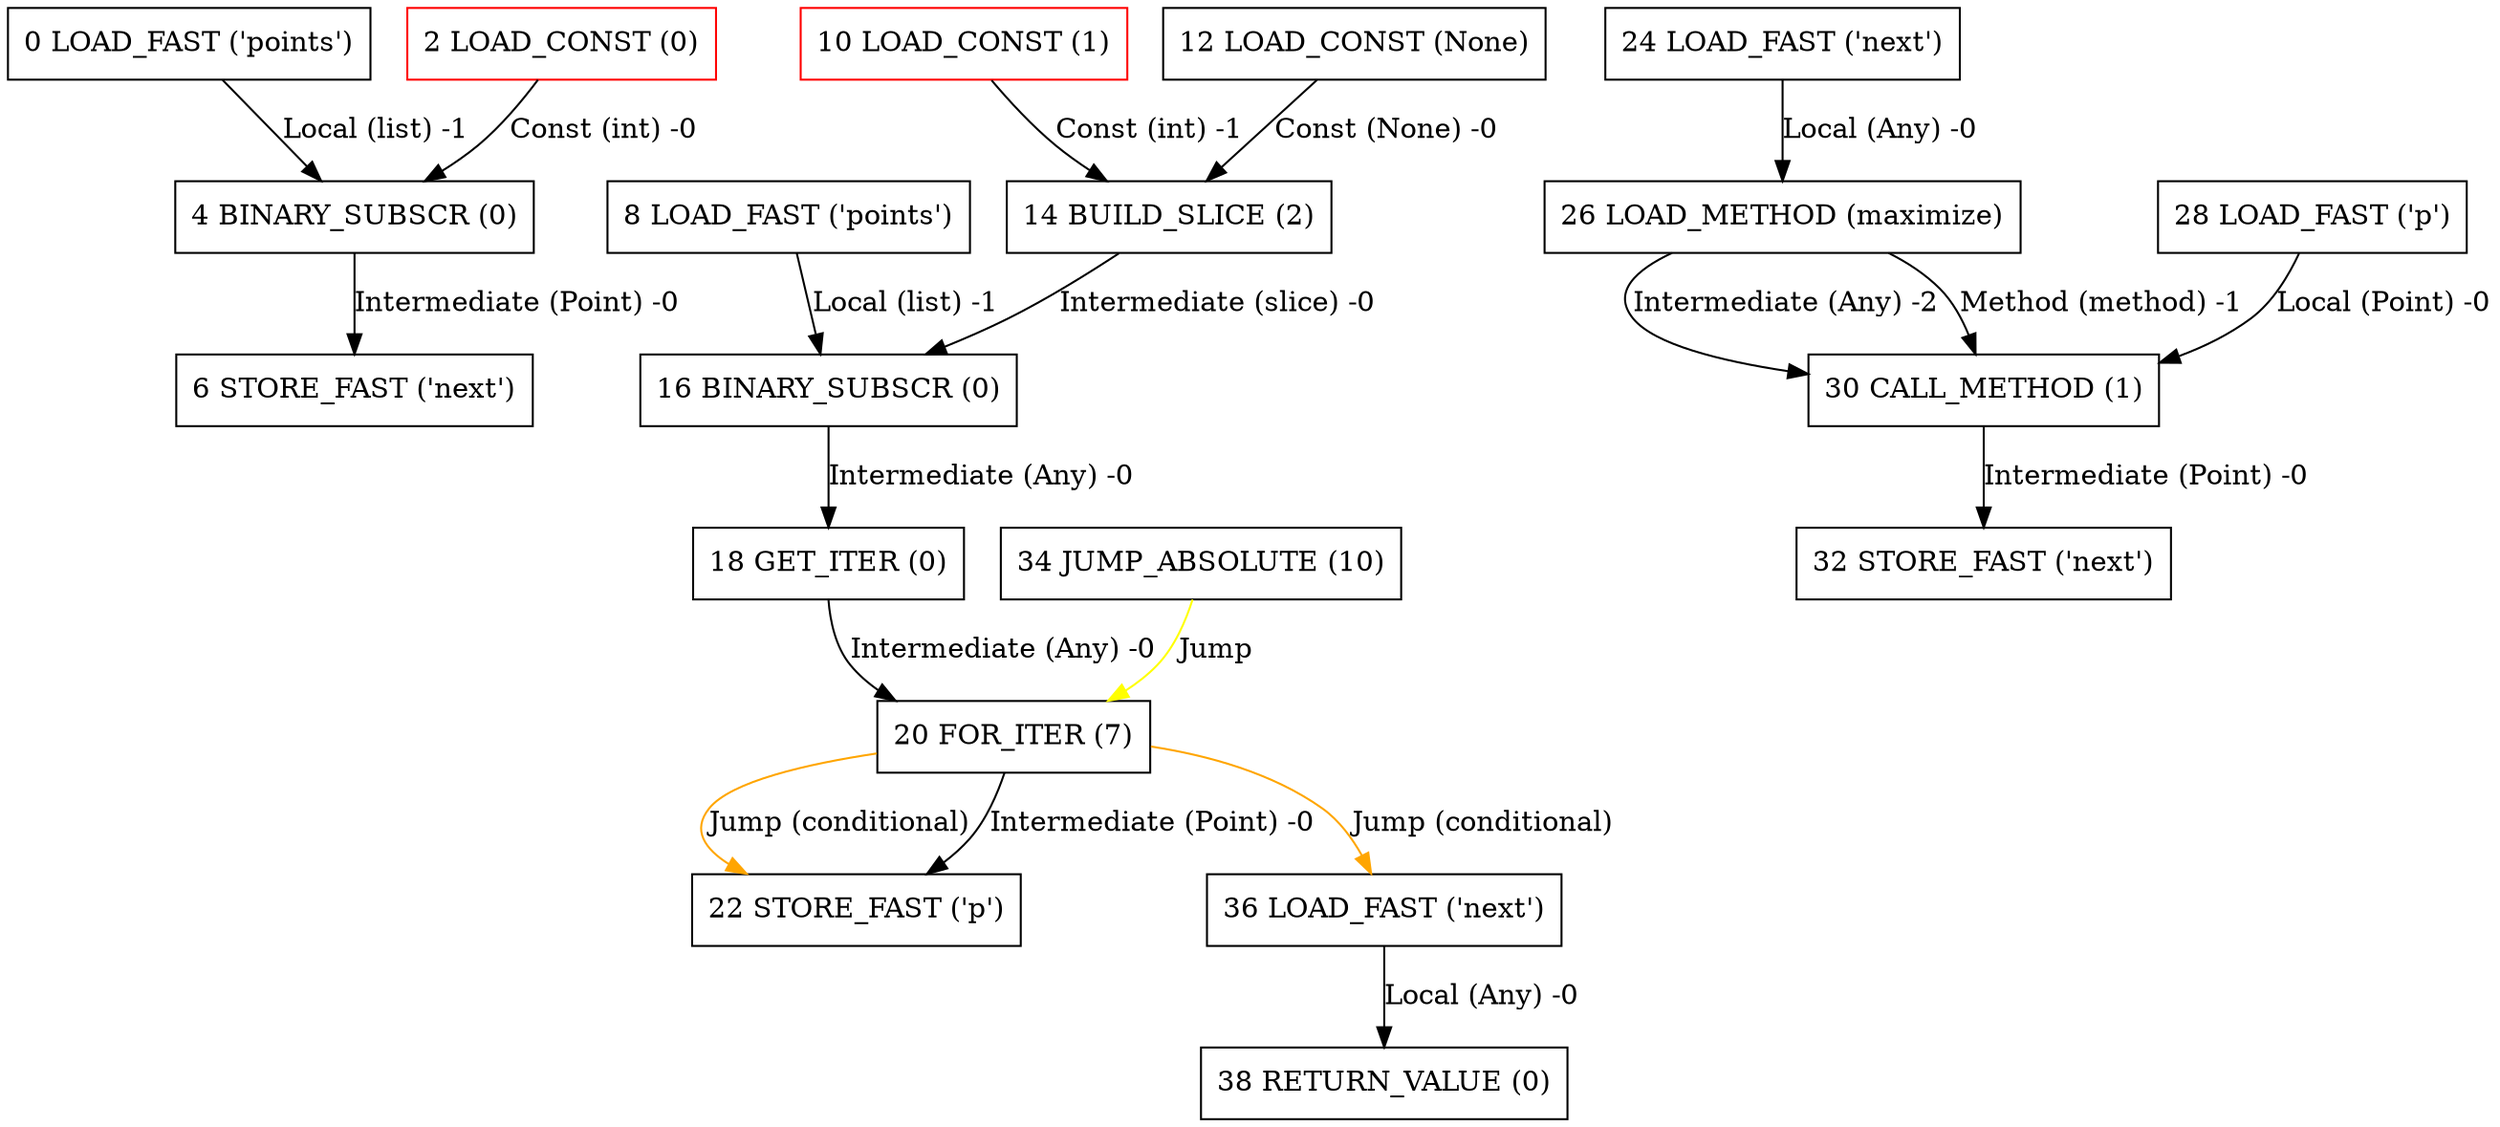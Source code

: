 digraph maximize { 
	node [shape=box];
	OP0 [label="0 LOAD_FAST ('points')" color="black"];
	OP2 [label="2 LOAD_CONST (0)" color="red"];
	OP4 [label="4 BINARY_SUBSCR (0)" color="black"];
	OP6 [label="6 STORE_FAST ('next')" color="black"];
	OP8 [label="8 LOAD_FAST ('points')" color="black"];
	OP10 [label="10 LOAD_CONST (1)" color="red"];
	OP12 [label="12 LOAD_CONST (None)" color="black"];
	OP14 [label="14 BUILD_SLICE (2)" color="black"];
	OP16 [label="16 BINARY_SUBSCR (0)" color="black"];
	OP18 [label="18 GET_ITER (0)" color="black"];
	OP20 [label="20 FOR_ITER (7)" color="black"];
	OP20 -> OP22 [label="Jump (conditional)" color=orange];
	OP20 -> OP36 [label="Jump (conditional)" color=orange];
	OP22 [label="22 STORE_FAST ('p')" color="black"];
	OP24 [label="24 LOAD_FAST ('next')" color="black"];
	OP26 [label="26 LOAD_METHOD (maximize)" color="black"];
	OP28 [label="28 LOAD_FAST ('p')" color="black"];
	OP30 [label="30 CALL_METHOD (1)" color="black"];
	OP32 [label="32 STORE_FAST ('next')" color="black"];
	OP34 [label="34 JUMP_ABSOLUTE (10)" color="black"];
	OP34 -> OP20 [label="Jump" color=yellow];
	OP36 [label="36 LOAD_FAST ('next')" color="black"];
	OP38 [label="38 RETURN_VALUE (0)" color="black"];
	OP0 -> OP4 [label="Local (list) -1" color=black];
	OP2 -> OP4 [label="Const (int) -0" color=black];
	OP4 -> OP6 [label="Intermediate (Point) -0" color=black];
	OP10 -> OP14 [label="Const (int) -1" color=black];
	OP12 -> OP14 [label="Const (None) -0" color=black];
	OP8 -> OP16 [label="Local (list) -1" color=black];
	OP14 -> OP16 [label="Intermediate (slice) -0" color=black];
	OP16 -> OP18 [label="Intermediate (Any) -0" color=black];
	OP18 -> OP20 [label="Intermediate (Any) -0" color=black];
	OP20 -> OP22 [label="Intermediate (Point) -0" color=black];
	OP24 -> OP26 [label="Local (Any) -0" color=black];
	OP26 -> OP30 [label="Intermediate (Any) -2" color=black];
	OP26 -> OP30 [label="Method (method) -1" color=black];
	OP28 -> OP30 [label="Local (Point) -0" color=black];
	OP30 -> OP32 [label="Intermediate (Point) -0" color=black];
	OP36 -> OP38 [label="Local (Any) -0" color=black];
}
digraph benchmark { 
	node [shape=box];
	OP0 [label="0 LOAD_CONST (None)" color="black"];
	OP2 [label="2 BUILD_LIST (1)" color="black"];
	OP4 [label="4 LOAD_FAST ('n')" color="black"];
	OP6 [label="6 BINARY_MULTIPLY (0)" color="black"];
	OP8 [label="8 STORE_FAST ('points')" color="black"];
	OP10 [label="10 LOAD_GLOBAL (range)" color="black"];
	OP12 [label="12 LOAD_FAST ('n')" color="black"];
	OP14 [label="14 CALL_FUNCTION (1)" color="black"];
	OP16 [label="16 GET_ITER (0)" color="blue"];
	OP18 [label="18 FOR_ITER (8)" color="blue"];
	OP18 -> OP20 [label="Jump (conditional)" color=orange];
	OP18 -> OP36 [label="Jump (conditional)" color=orange];
	OP20 [label="20 STORE_FAST ('i')" color="blue"];
	OP22 [label="22 LOAD_GLOBAL (Point)" color="black"];
	OP24 [label="24 LOAD_FAST ('i')" color="blue"];
	OP26 [label="26 CALL_FUNCTION (1)" color="black"];
	OP28 [label="28 LOAD_FAST ('points')" color="black"];
	OP30 [label="30 LOAD_FAST ('i')" color="blue"];
	OP32 [label="32 STORE_SUBSCR (0)" color="black"];
	OP34 [label="34 JUMP_ABSOLUTE (9)" color="black"];
	OP34 -> OP18 [label="Jump" color=yellow];
	OP36 [label="36 LOAD_FAST ('points')" color="black"];
	OP38 [label="38 GET_ITER (0)" color="black"];
	OP40 [label="40 FOR_ITER (6)" color="black"];
	OP40 -> OP42 [label="Jump (conditional)" color=orange];
	OP40 -> OP54 [label="Jump (conditional)" color=orange];
	OP42 [label="42 STORE_FAST ('p')" color="black"];
	OP44 [label="44 LOAD_FAST ('p')" color="black"];
	OP46 [label="46 LOAD_METHOD (normalize)" color="black"];
	OP48 [label="48 CALL_METHOD (0)" color="black"];
	OP50 [label="50 POP_TOP (0)" color="black"];
	OP52 [label="52 JUMP_ABSOLUTE (20)" color="black"];
	OP52 -> OP40 [label="Jump" color=yellow];
	OP54 [label="54 LOAD_GLOBAL (maximize)" color="black"];
	OP56 [label="56 LOAD_FAST ('points')" color="black"];
	OP58 [label="58 CALL_FUNCTION (1)" color="black"];
	OP60 [label="60 RETURN_VALUE (0)" color="black"];
	OP0 -> OP2 [label="Const (None) -0" color=black];
	OP2 -> OP6 [label="Intermediate (list) -1" color=black];
	OP4 -> OP6 [label="Local (int) -0" color=black];
	OP6 -> OP8 [label="Intermediate (list) -0" color=black];
	OP10 -> OP14 [label="Builtin (type) -1" color=black];
	OP12 -> OP14 [label="Local (int) -0" color=black];
	OP14 -> OP16 [label="Local (range) U0" color=red];
	OP16 -> OP18 [label="Intermediate (unboxed range iterator) UN0" color=purple];
	OP18 -> OP20 [label="Intermediate (int) UN0" color=purple];
	OP22 -> OP26 [label="Global (type) -1" color=black];
	OP24 -> OP26 [label="Local (int) B0" color=green];
	OP26 -> OP32 [label="Local (Point) -2" color=black];
	OP28 -> OP32 [label="Local (list) -1" color=black];
	OP30 -> OP32 [label="Local (int) B0" color=green];
	OP36 -> OP38 [label="Local (list) -0" color=black];
	OP38 -> OP40 [label="Intermediate (Any) -0" color=black];
	OP40 -> OP42 [label="Intermediate (Point) -0" color=black];
	OP44 -> OP46 [label="Local (Any) -0" color=black];
	OP46 -> OP48 [label="Intermediate (Any) -1" color=black];
	OP46 -> OP48 [label="Method (method) -0" color=black];
	OP48 -> OP50 [label="Intermediate (Any) -0" color=black];
	OP54 -> OP58 [label="Global (function) -1" color=black];
	OP56 -> OP58 [label="Local (list) -0" color=black];
	OP58 -> OP60 [label="Local (Any) -0" color=black];
}
